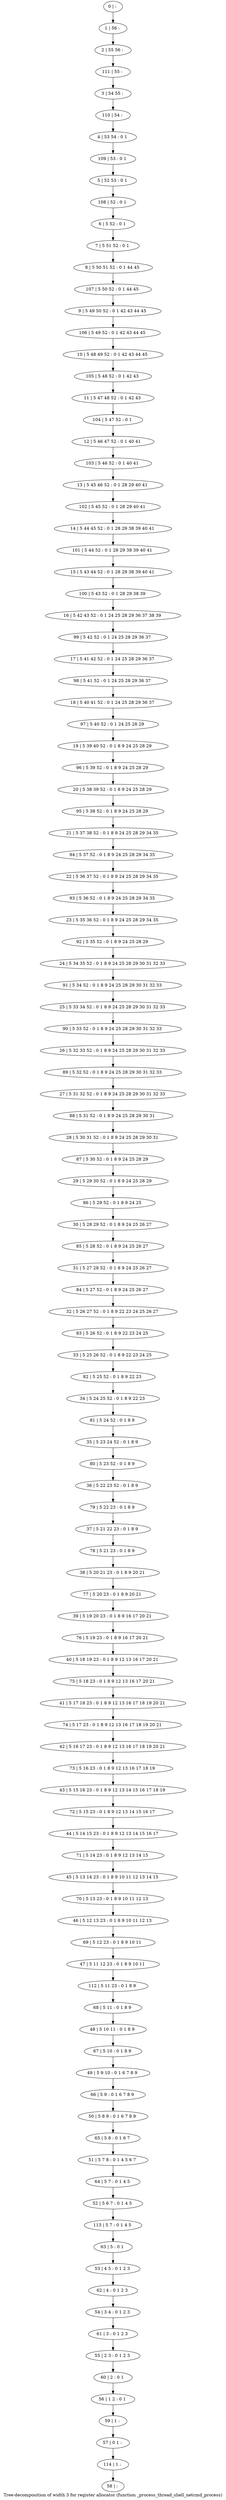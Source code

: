 digraph G {
graph [label="Tree-decomposition of width 3 for register allocator (function _process_thread_shell_netcmd_process)"]
0[label="0 | : "];
1[label="1 | 56 : "];
2[label="2 | 55 56 : "];
3[label="3 | 54 55 : "];
4[label="4 | 53 54 : 0 1 "];
5[label="5 | 52 53 : 0 1 "];
6[label="6 | 5 52 : 0 1 "];
7[label="7 | 5 51 52 : 0 1 "];
8[label="8 | 5 50 51 52 : 0 1 44 45 "];
9[label="9 | 5 49 50 52 : 0 1 42 43 44 45 "];
10[label="10 | 5 48 49 52 : 0 1 42 43 44 45 "];
11[label="11 | 5 47 48 52 : 0 1 42 43 "];
12[label="12 | 5 46 47 52 : 0 1 40 41 "];
13[label="13 | 5 45 46 52 : 0 1 28 29 40 41 "];
14[label="14 | 5 44 45 52 : 0 1 28 29 38 39 40 41 "];
15[label="15 | 5 43 44 52 : 0 1 28 29 38 39 40 41 "];
16[label="16 | 5 42 43 52 : 0 1 24 25 28 29 36 37 38 39 "];
17[label="17 | 5 41 42 52 : 0 1 24 25 28 29 36 37 "];
18[label="18 | 5 40 41 52 : 0 1 24 25 28 29 36 37 "];
19[label="19 | 5 39 40 52 : 0 1 8 9 24 25 28 29 "];
20[label="20 | 5 38 39 52 : 0 1 8 9 24 25 28 29 "];
21[label="21 | 5 37 38 52 : 0 1 8 9 24 25 28 29 34 35 "];
22[label="22 | 5 36 37 52 : 0 1 8 9 24 25 28 29 34 35 "];
23[label="23 | 5 35 36 52 : 0 1 8 9 24 25 28 29 34 35 "];
24[label="24 | 5 34 35 52 : 0 1 8 9 24 25 28 29 30 31 32 33 "];
25[label="25 | 5 33 34 52 : 0 1 8 9 24 25 28 29 30 31 32 33 "];
26[label="26 | 5 32 33 52 : 0 1 8 9 24 25 28 29 30 31 32 33 "];
27[label="27 | 5 31 32 52 : 0 1 8 9 24 25 28 29 30 31 32 33 "];
28[label="28 | 5 30 31 52 : 0 1 8 9 24 25 28 29 30 31 "];
29[label="29 | 5 29 30 52 : 0 1 8 9 24 25 28 29 "];
30[label="30 | 5 28 29 52 : 0 1 8 9 24 25 26 27 "];
31[label="31 | 5 27 28 52 : 0 1 8 9 24 25 26 27 "];
32[label="32 | 5 26 27 52 : 0 1 8 9 22 23 24 25 26 27 "];
33[label="33 | 5 25 26 52 : 0 1 8 9 22 23 24 25 "];
34[label="34 | 5 24 25 52 : 0 1 8 9 22 23 "];
35[label="35 | 5 23 24 52 : 0 1 8 9 "];
36[label="36 | 5 22 23 52 : 0 1 8 9 "];
37[label="37 | 5 21 22 23 : 0 1 8 9 "];
38[label="38 | 5 20 21 23 : 0 1 8 9 20 21 "];
39[label="39 | 5 19 20 23 : 0 1 8 9 16 17 20 21 "];
40[label="40 | 5 18 19 23 : 0 1 8 9 12 13 16 17 20 21 "];
41[label="41 | 5 17 18 23 : 0 1 8 9 12 13 16 17 18 19 20 21 "];
42[label="42 | 5 16 17 23 : 0 1 8 9 12 13 16 17 18 19 20 21 "];
43[label="43 | 5 15 16 23 : 0 1 8 9 12 13 14 15 16 17 18 19 "];
44[label="44 | 5 14 15 23 : 0 1 8 9 12 13 14 15 16 17 "];
45[label="45 | 5 13 14 23 : 0 1 8 9 10 11 12 13 14 15 "];
46[label="46 | 5 12 13 23 : 0 1 8 9 10 11 12 13 "];
47[label="47 | 5 11 12 23 : 0 1 8 9 10 11 "];
48[label="48 | 5 10 11 : 0 1 8 9 "];
49[label="49 | 5 9 10 : 0 1 6 7 8 9 "];
50[label="50 | 5 8 9 : 0 1 6 7 8 9 "];
51[label="51 | 5 7 8 : 0 1 4 5 6 7 "];
52[label="52 | 5 6 7 : 0 1 4 5 "];
53[label="53 | 4 5 : 0 1 2 3 "];
54[label="54 | 3 4 : 0 1 2 3 "];
55[label="55 | 2 3 : 0 1 2 3 "];
56[label="56 | 1 2 : 0 1 "];
57[label="57 | 0 1 : "];
58[label="58 | : "];
59[label="59 | 1 : "];
60[label="60 | 2 : 0 1 "];
61[label="61 | 3 : 0 1 2 3 "];
62[label="62 | 4 : 0 1 2 3 "];
63[label="63 | 5 : 0 1 "];
64[label="64 | 5 7 : 0 1 4 5 "];
65[label="65 | 5 8 : 0 1 6 7 "];
66[label="66 | 5 9 : 0 1 6 7 8 9 "];
67[label="67 | 5 10 : 0 1 8 9 "];
68[label="68 | 5 11 : 0 1 8 9 "];
69[label="69 | 5 12 23 : 0 1 8 9 10 11 "];
70[label="70 | 5 13 23 : 0 1 8 9 10 11 12 13 "];
71[label="71 | 5 14 23 : 0 1 8 9 12 13 14 15 "];
72[label="72 | 5 15 23 : 0 1 8 9 12 13 14 15 16 17 "];
73[label="73 | 5 16 23 : 0 1 8 9 12 13 16 17 18 19 "];
74[label="74 | 5 17 23 : 0 1 8 9 12 13 16 17 18 19 20 21 "];
75[label="75 | 5 18 23 : 0 1 8 9 12 13 16 17 20 21 "];
76[label="76 | 5 19 23 : 0 1 8 9 16 17 20 21 "];
77[label="77 | 5 20 23 : 0 1 8 9 20 21 "];
78[label="78 | 5 21 23 : 0 1 8 9 "];
79[label="79 | 5 22 23 : 0 1 8 9 "];
80[label="80 | 5 23 52 : 0 1 8 9 "];
81[label="81 | 5 24 52 : 0 1 8 9 "];
82[label="82 | 5 25 52 : 0 1 8 9 22 23 "];
83[label="83 | 5 26 52 : 0 1 8 9 22 23 24 25 "];
84[label="84 | 5 27 52 : 0 1 8 9 24 25 26 27 "];
85[label="85 | 5 28 52 : 0 1 8 9 24 25 26 27 "];
86[label="86 | 5 29 52 : 0 1 8 9 24 25 "];
87[label="87 | 5 30 52 : 0 1 8 9 24 25 28 29 "];
88[label="88 | 5 31 52 : 0 1 8 9 24 25 28 29 30 31 "];
89[label="89 | 5 32 52 : 0 1 8 9 24 25 28 29 30 31 32 33 "];
90[label="90 | 5 33 52 : 0 1 8 9 24 25 28 29 30 31 32 33 "];
91[label="91 | 5 34 52 : 0 1 8 9 24 25 28 29 30 31 32 33 "];
92[label="92 | 5 35 52 : 0 1 8 9 24 25 28 29 "];
93[label="93 | 5 36 52 : 0 1 8 9 24 25 28 29 34 35 "];
94[label="94 | 5 37 52 : 0 1 8 9 24 25 28 29 34 35 "];
95[label="95 | 5 38 52 : 0 1 8 9 24 25 28 29 "];
96[label="96 | 5 39 52 : 0 1 8 9 24 25 28 29 "];
97[label="97 | 5 40 52 : 0 1 24 25 28 29 "];
98[label="98 | 5 41 52 : 0 1 24 25 28 29 36 37 "];
99[label="99 | 5 42 52 : 0 1 24 25 28 29 36 37 "];
100[label="100 | 5 43 52 : 0 1 28 29 38 39 "];
101[label="101 | 5 44 52 : 0 1 28 29 38 39 40 41 "];
102[label="102 | 5 45 52 : 0 1 28 29 40 41 "];
103[label="103 | 5 46 52 : 0 1 40 41 "];
104[label="104 | 5 47 52 : 0 1 "];
105[label="105 | 5 48 52 : 0 1 42 43 "];
106[label="106 | 5 49 52 : 0 1 42 43 44 45 "];
107[label="107 | 5 50 52 : 0 1 44 45 "];
108[label="108 | 52 : 0 1 "];
109[label="109 | 53 : 0 1 "];
110[label="110 | 54 : "];
111[label="111 | 55 : "];
112[label="112 | 5 11 23 : 0 1 8 9 "];
113[label="113 | 5 7 : 0 1 4 5 "];
114[label="114 | 1 : "];
0->1 ;
1->2 ;
6->7 ;
7->8 ;
59->57 ;
56->59 ;
60->56 ;
55->60 ;
61->55 ;
54->61 ;
62->54 ;
53->62 ;
63->53 ;
64->52 ;
51->64 ;
65->51 ;
50->65 ;
66->50 ;
49->66 ;
67->49 ;
48->67 ;
68->48 ;
69->47 ;
46->69 ;
70->46 ;
45->70 ;
71->45 ;
44->71 ;
72->44 ;
43->72 ;
73->43 ;
42->73 ;
74->42 ;
41->74 ;
75->41 ;
40->75 ;
76->40 ;
39->76 ;
77->39 ;
38->77 ;
78->38 ;
37->78 ;
79->37 ;
36->79 ;
80->36 ;
35->80 ;
81->35 ;
34->81 ;
82->34 ;
33->82 ;
83->33 ;
32->83 ;
84->32 ;
31->84 ;
85->31 ;
30->85 ;
86->30 ;
29->86 ;
87->29 ;
28->87 ;
88->28 ;
27->88 ;
89->27 ;
26->89 ;
90->26 ;
25->90 ;
91->25 ;
24->91 ;
92->24 ;
23->92 ;
93->23 ;
22->93 ;
94->22 ;
21->94 ;
95->21 ;
20->95 ;
96->20 ;
19->96 ;
97->19 ;
18->97 ;
98->18 ;
17->98 ;
99->17 ;
16->99 ;
100->16 ;
15->100 ;
101->15 ;
14->101 ;
102->14 ;
13->102 ;
103->13 ;
12->103 ;
104->12 ;
11->104 ;
105->11 ;
10->105 ;
106->10 ;
9->106 ;
107->9 ;
8->107 ;
108->6 ;
5->108 ;
109->5 ;
4->109 ;
110->4 ;
3->110 ;
111->3 ;
2->111 ;
112->68 ;
47->112 ;
113->63 ;
52->113 ;
114->58 ;
57->114 ;
}
